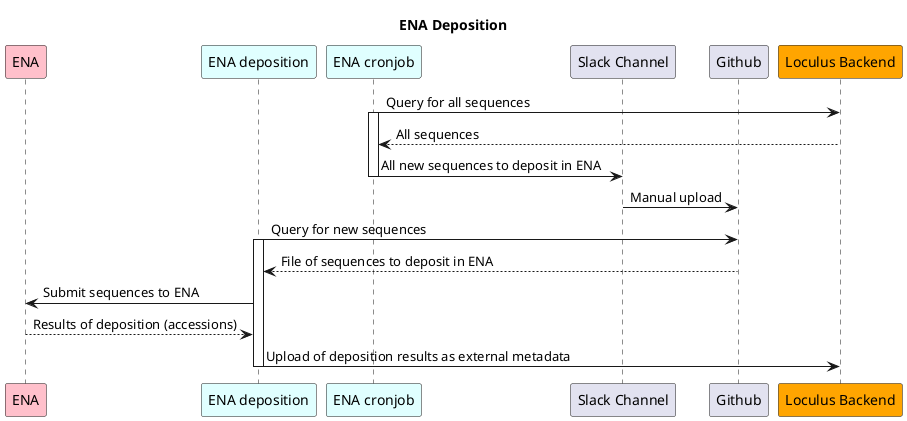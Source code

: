 @startuml

title ENA Deposition

participant "ENA" as ena #Pink
participant "ENA deposition" as deposition #LightCyan
participant "ENA cronjob" as enacronjob #LightCyan
participant "Slack Channel" as slack
participant "Github" as github
participant "Loculus Backend" as backend #Orange

enacronjob -> backend: Query for all sequences
activate enacronjob
backend --> enacronjob: All sequences
enacronjob -> slack: All new sequences to deposit in ENA
deactivate enacronjob
slack -> github: Manual upload

deposition -> github: Query for new sequences
activate deposition
github --> deposition: File of sequences to deposit in ENA
deposition -> ena: Submit sequences to ENA
ena --> deposition: Results of deposition (accessions)
deposition -> backend: Upload of deposition results as external metadata
deactivate deposition

@enduml
